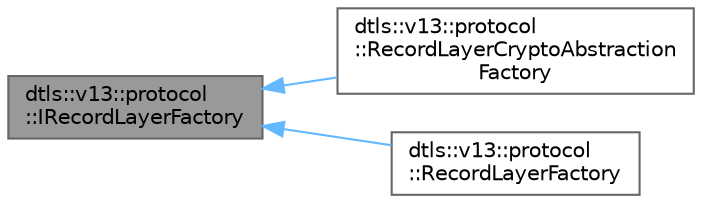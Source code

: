 digraph "dtls::v13::protocol::IRecordLayerFactory"
{
 // LATEX_PDF_SIZE
  bgcolor="transparent";
  edge [fontname=Helvetica,fontsize=10,labelfontname=Helvetica,labelfontsize=10];
  node [fontname=Helvetica,fontsize=10,shape=box,height=0.2,width=0.4];
  rankdir="LR";
  Node1 [id="Node000001",label="dtls::v13::protocol\l::IRecordLayerFactory",height=0.2,width=0.4,color="gray40", fillcolor="grey60", style="filled", fontcolor="black",tooltip="Record Layer Factory Interface."];
  Node1 -> Node2 [id="edge1_Node000001_Node000002",dir="back",color="steelblue1",style="solid",tooltip=" "];
  Node2 [id="Node000002",label="dtls::v13::protocol\l::RecordLayerCryptoAbstraction\lFactory",height=0.2,width=0.4,color="gray40", fillcolor="white", style="filled",URL="$classdtls_1_1v13_1_1protocol_1_1RecordLayerCryptoAbstractionFactory.html",tooltip="Factory for creating record layers with crypto abstraction."];
  Node1 -> Node3 [id="edge2_Node000001_Node000003",dir="back",color="steelblue1",style="solid",tooltip=" "];
  Node3 [id="Node000003",label="dtls::v13::protocol\l::RecordLayerFactory",height=0.2,width=0.4,color="gray40", fillcolor="white", style="filled",URL="$classdtls_1_1v13_1_1protocol_1_1RecordLayerFactory.html",tooltip="Standard Record Layer Factory Implementation."];
}
